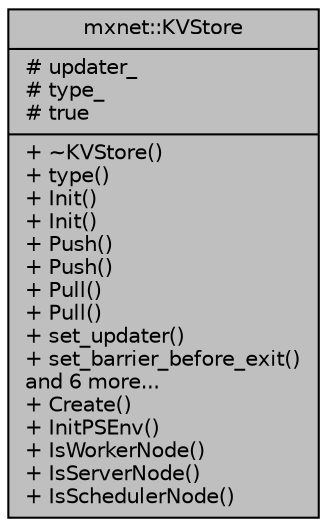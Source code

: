 digraph "mxnet::KVStore"
{
  edge [fontname="Helvetica",fontsize="10",labelfontname="Helvetica",labelfontsize="10"];
  node [fontname="Helvetica",fontsize="10",shape=record];
  Node1 [label="{mxnet::KVStore\n|# updater_\l# type_\l# true\l|+ ~KVStore()\l+ type()\l+ Init()\l+ Init()\l+ Push()\l+ Push()\l+ Pull()\l+ Pull()\l+ set_updater()\l+ set_barrier_before_exit()\land 6 more...\l+ Create()\l+ InitPSEnv()\l+ IsWorkerNode()\l+ IsServerNode()\l+ IsSchedulerNode()\l}",height=0.2,width=0.4,color="black", fillcolor="grey75", style="filled" fontcolor="black"];
}
